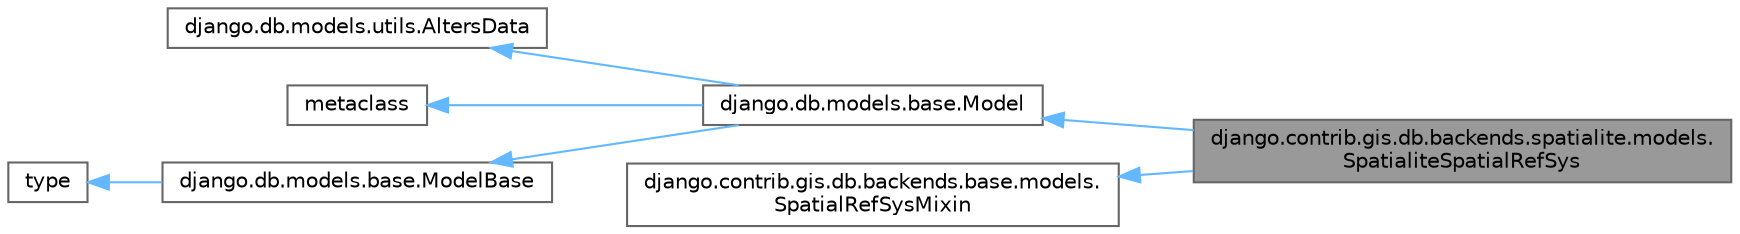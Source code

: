 digraph "django.contrib.gis.db.backends.spatialite.models.SpatialiteSpatialRefSys"
{
 // LATEX_PDF_SIZE
  bgcolor="transparent";
  edge [fontname=Helvetica,fontsize=10,labelfontname=Helvetica,labelfontsize=10];
  node [fontname=Helvetica,fontsize=10,shape=box,height=0.2,width=0.4];
  rankdir="LR";
  Node1 [id="Node000001",label="django.contrib.gis.db.backends.spatialite.models.\lSpatialiteSpatialRefSys",height=0.2,width=0.4,color="gray40", fillcolor="grey60", style="filled", fontcolor="black",tooltip=" "];
  Node2 -> Node1 [id="edge7_Node000001_Node000002",dir="back",color="steelblue1",style="solid",tooltip=" "];
  Node2 [id="Node000002",label="django.db.models.base.Model",height=0.2,width=0.4,color="gray40", fillcolor="white", style="filled",URL="$classdjango_1_1db_1_1models_1_1base_1_1Model.html",tooltip=" "];
  Node3 -> Node2 [id="edge8_Node000002_Node000003",dir="back",color="steelblue1",style="solid",tooltip=" "];
  Node3 [id="Node000003",label="django.db.models.utils.AltersData",height=0.2,width=0.4,color="gray40", fillcolor="white", style="filled",URL="$classdjango_1_1db_1_1models_1_1utils_1_1AltersData.html",tooltip=" "];
  Node4 -> Node2 [id="edge9_Node000002_Node000004",dir="back",color="steelblue1",style="solid",tooltip=" "];
  Node4 [id="Node000004",label="metaclass",height=0.2,width=0.4,color="gray40", fillcolor="white", style="filled",tooltip=" "];
  Node5 -> Node2 [id="edge10_Node000002_Node000005",dir="back",color="steelblue1",style="solid",tooltip=" "];
  Node5 [id="Node000005",label="django.db.models.base.ModelBase",height=0.2,width=0.4,color="gray40", fillcolor="white", style="filled",URL="$classdjango_1_1db_1_1models_1_1base_1_1ModelBase.html",tooltip=" "];
  Node6 -> Node5 [id="edge11_Node000005_Node000006",dir="back",color="steelblue1",style="solid",tooltip=" "];
  Node6 [id="Node000006",label="type",height=0.2,width=0.4,color="gray40", fillcolor="white", style="filled",tooltip=" "];
  Node7 -> Node1 [id="edge12_Node000001_Node000007",dir="back",color="steelblue1",style="solid",tooltip=" "];
  Node7 [id="Node000007",label="django.contrib.gis.db.backends.base.models.\lSpatialRefSysMixin",height=0.2,width=0.4,color="gray40", fillcolor="white", style="filled",URL="$classdjango_1_1contrib_1_1gis_1_1db_1_1backends_1_1base_1_1models_1_1SpatialRefSysMixin.html",tooltip=" "];
}
